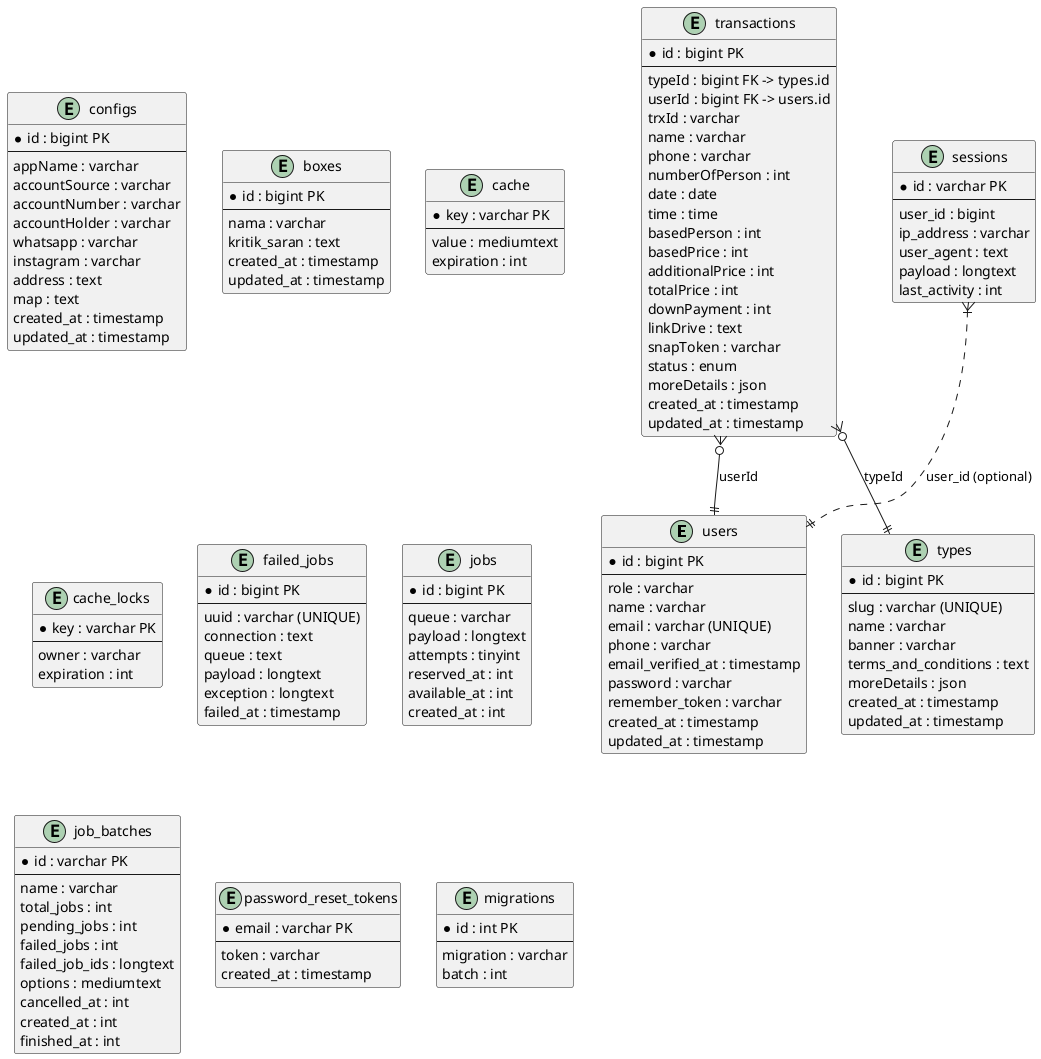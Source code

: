 @startuml
entity users {
    *id : bigint PK
    --
    role : varchar
    name : varchar
    email : varchar (UNIQUE)
    phone : varchar
    email_verified_at : timestamp
    password : varchar
    remember_token : varchar
    created_at : timestamp
    updated_at : timestamp
}

entity types {
    *id : bigint PK
    --
    slug : varchar (UNIQUE)
    name : varchar
    banner : varchar
    terms_and_conditions : text
    moreDetails : json
    created_at : timestamp
    updated_at : timestamp
}

entity transactions {
    *id : bigint PK
    --
    typeId : bigint FK -> types.id
    userId : bigint FK -> users.id
    trxId : varchar
    name : varchar
    phone : varchar
    numberOfPerson : int
    date : date
    time : time
    basedPerson : int
    basedPrice : int
    additionalPrice : int
    totalPrice : int
    downPayment : int
    linkDrive : text
    snapToken : varchar
    status : enum
    moreDetails : json
    created_at : timestamp
    updated_at : timestamp
}

entity configs {
    *id : bigint PK
    --
    appName : varchar
    accountSource : varchar
    accountNumber : varchar
    accountHolder : varchar
    whatsapp : varchar
    instagram : varchar
    address : text
    map : text
    created_at : timestamp
    updated_at : timestamp
}

entity boxes {
    *id : bigint PK
    --
    nama : varchar
    kritik_saran : text
    created_at : timestamp
    updated_at : timestamp
}

entity cache {
    *key : varchar PK
    --
    value : mediumtext
    expiration : int
}

entity cache_locks {
    *key : varchar PK
    --
    owner : varchar
    expiration : int
}

entity failed_jobs {
    *id : bigint PK
    --
    uuid : varchar (UNIQUE)
    connection : text
    queue : text
    payload : longtext
    exception : longtext
    failed_at : timestamp
}

entity jobs {
    *id : bigint PK
    --
    queue : varchar
    payload : longtext
    attempts : tinyint
    reserved_at : int
    available_at : int
    created_at : int
}

entity job_batches {
    *id : varchar PK
    --
    name : varchar
    total_jobs : int
    pending_jobs : int
    failed_jobs : int
    failed_job_ids : longtext
    options : mediumtext
    cancelled_at : int
    created_at : int
    finished_at : int
}

entity password_reset_tokens {
    *email : varchar PK
    --
    token : varchar
    created_at : timestamp
}

entity sessions {
    *id : varchar PK
    --
    user_id : bigint
    ip_address : varchar
    user_agent : text
    payload : longtext
    last_activity : int
}

entity migrations {
    *id : int PK
    --
    migration : varchar
    batch : int
}

' RELATIONSHIPS
transactions }o--|| users : userId
transactions }o--|| types : typeId
sessions }|..|| users : user_id (optional)

@enduml
